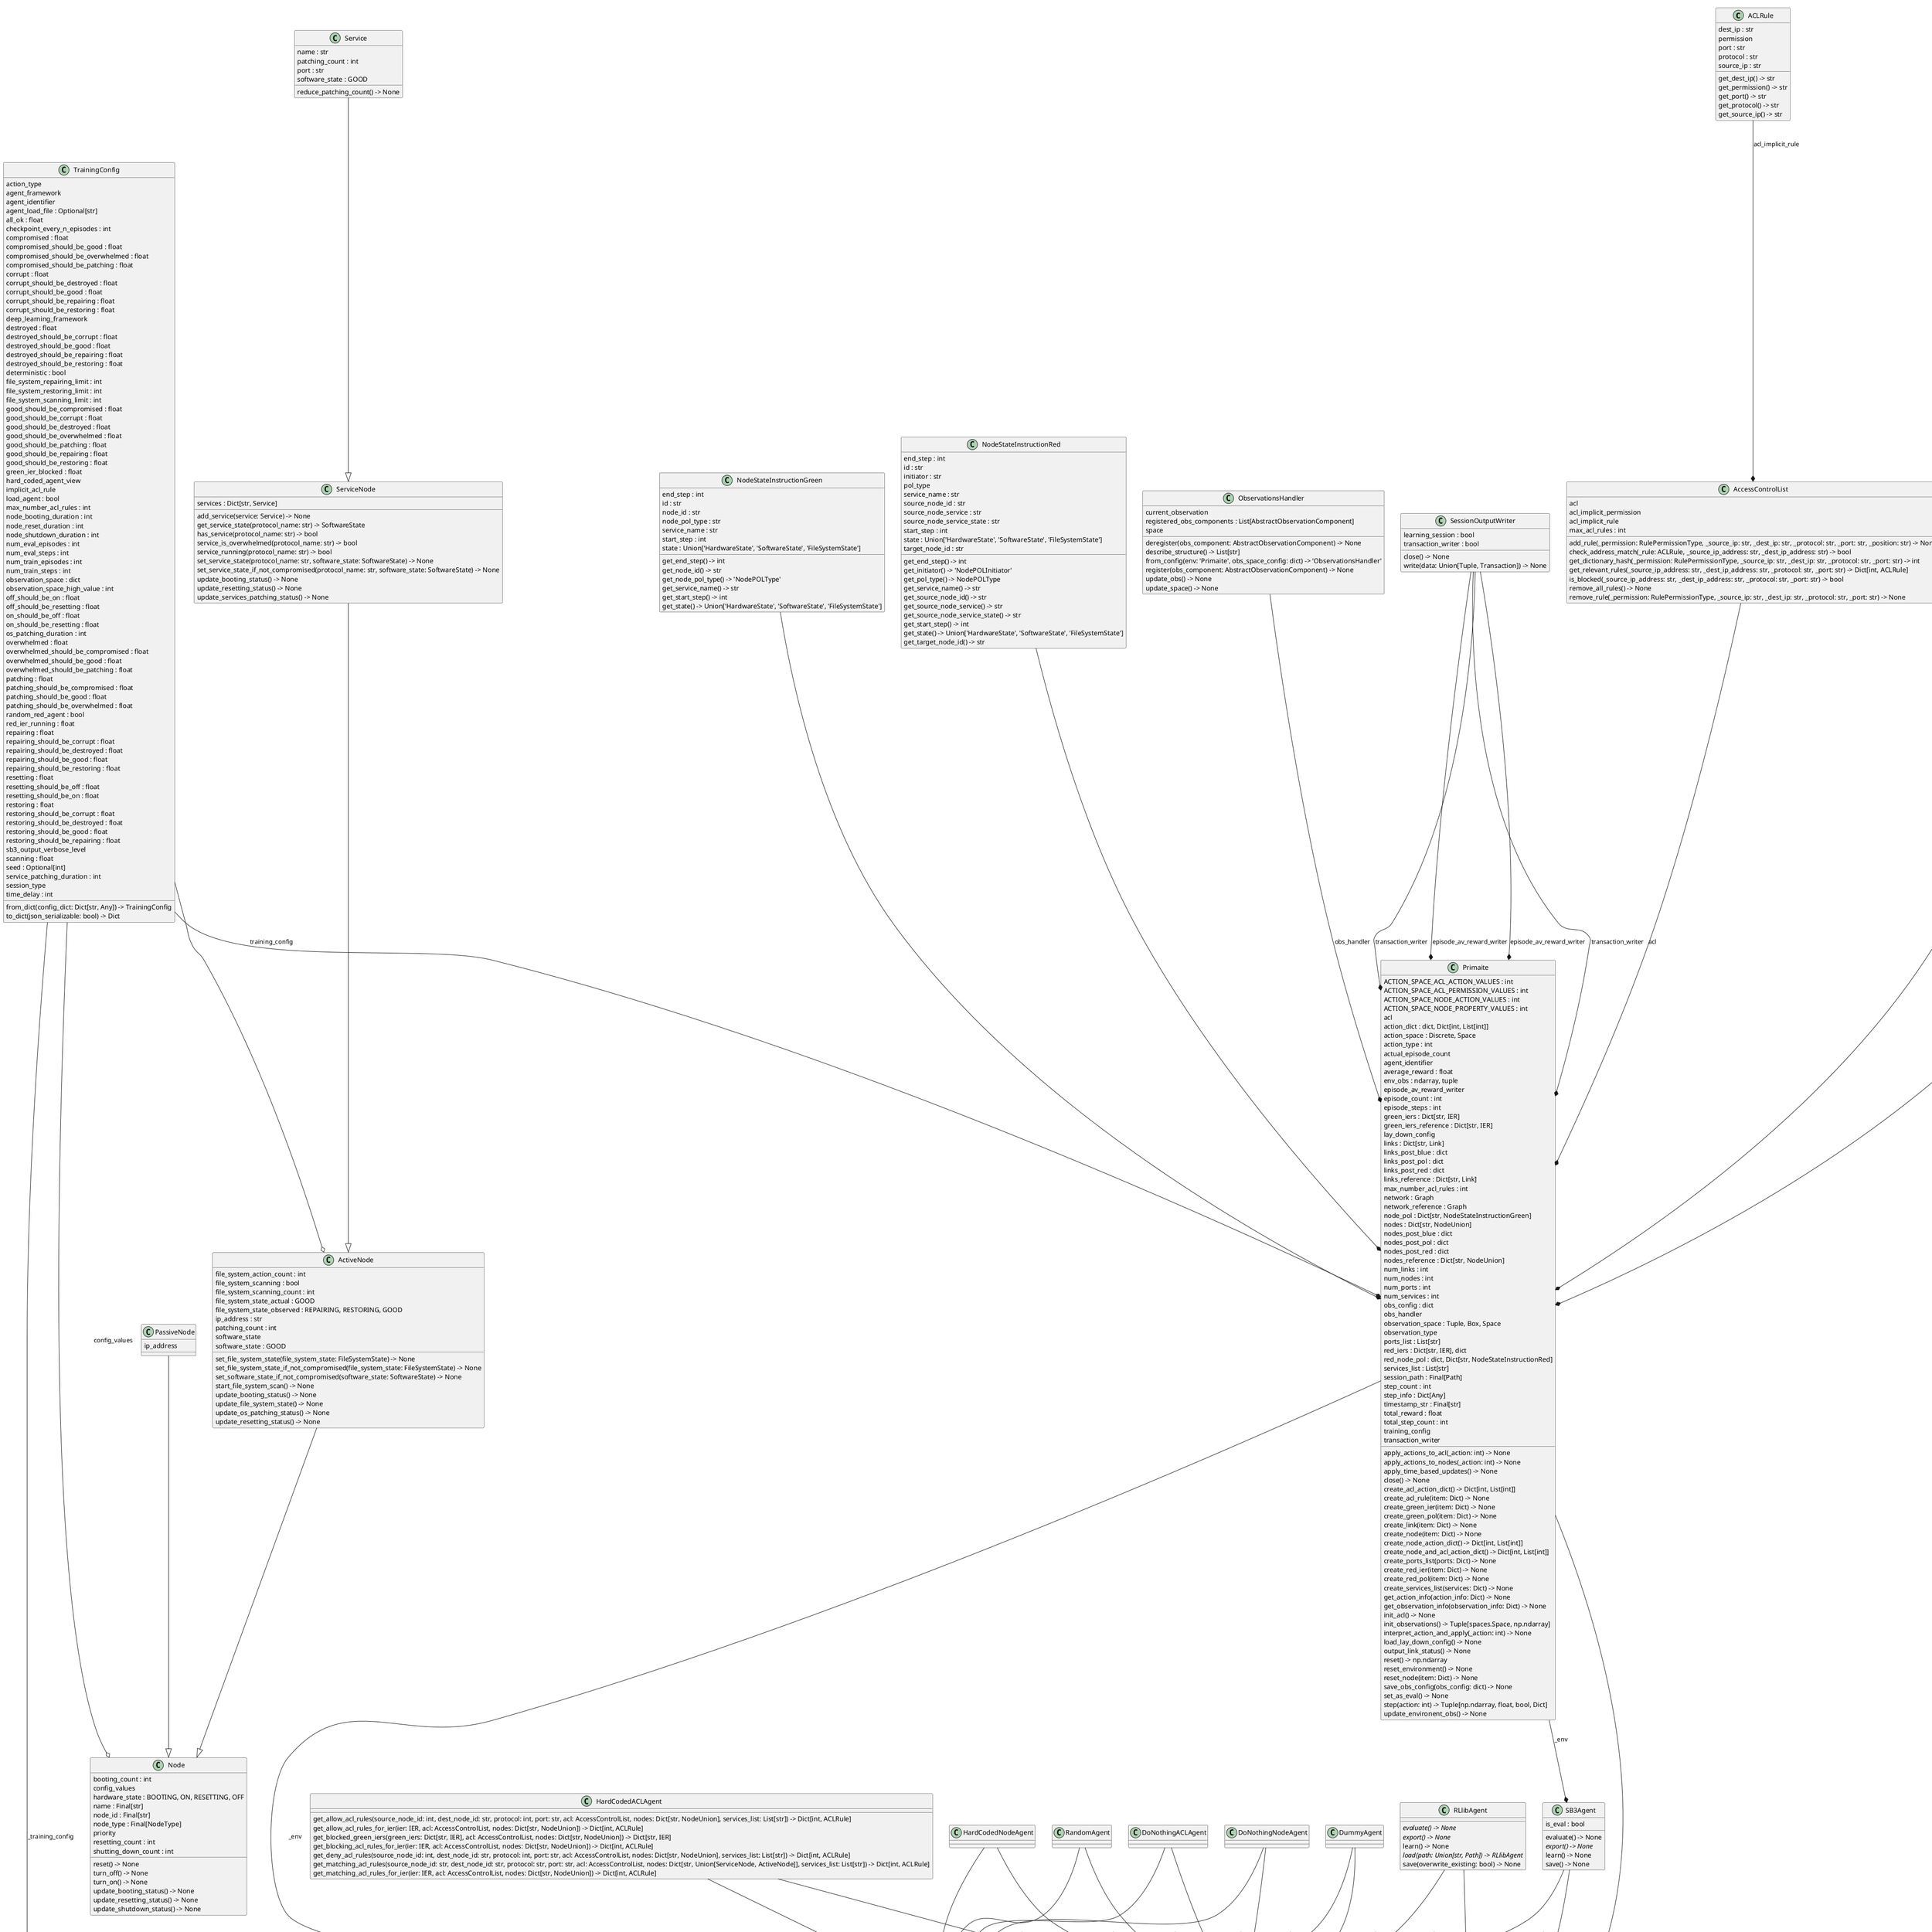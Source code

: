@startuml classes
set namespaceSeparator none
class "ACLRule" as primaite.acl.acl_rule.ACLRule {
  dest_ip : str
  permission
  port : str
  protocol : str
  source_ip : str
  get_dest_ip() -> str
  get_permission() -> str
  get_port() -> str
  get_protocol() -> str
  get_source_ip() -> str
}
class "AbstractObservationComponent" as primaite.environment.observations.AbstractObservationComponent {
  current_observation : NotImplementedType, ndarray
  env : str
  space : Space
  structure : List[str]
  {abstract}generate_structure() -> List[str]
  {abstract}update() -> None
}
class "AccessControlList" as primaite.acl.access_control_list.AccessControlList {
  acl
  acl_implicit_permission
  acl_implicit_rule
  max_acl_rules : int
  add_rule(_permission: RulePermissionType, _source_ip: str, _dest_ip: str, _protocol: str, _port: str, _position: str) -> None
  check_address_match(_rule: ACLRule, _source_ip_address: str, _dest_ip_address: str) -> bool
  get_dictionary_hash(_permission: RulePermissionType, _source_ip: str, _dest_ip: str, _protocol: str, _port: str) -> int
  get_relevant_rules(_source_ip_address: str, _dest_ip_address: str, _protocol: str, _port: str) -> Dict[int, ACLRule]
  is_blocked(_source_ip_address: str, _dest_ip_address: str, _protocol: str, _port: str) -> bool
  remove_all_rules() -> None
  remove_rule(_permission: RulePermissionType, _source_ip: str, _dest_ip: str, _protocol: str, _port: str) -> None
}
class "AccessControlList_" as primaite.environment.observations.AccessControlList_ {
  current_observation : ndarray
  space : MultiDiscrete
  structure : list
  generate_structure() -> List[str]
  update() -> None
}

class "ActiveNode" as primaite.nodes.active_node.ActiveNode {
  file_system_action_count : int
  file_system_scanning : bool
  file_system_scanning_count : int
  file_system_state_actual : GOOD
  file_system_state_observed : REPAIRING, RESTORING, GOOD
  ip_address : str
  patching_count : int
  software_state
  software_state : GOOD
  set_file_system_state(file_system_state: FileSystemState) -> None
  set_file_system_state_if_not_compromised(file_system_state: FileSystemState) -> None
  set_software_state_if_not_compromised(software_state: SoftwareState) -> None
  start_file_system_scan() -> None
  update_booting_status() -> None
  update_file_system_state() -> None
  update_os_patching_status() -> None
  update_resetting_status() -> None
}
class "AgentSessionABC" as primaite.agents.agent_abc.AgentSessionABC {
  checkpoints_path
  evaluation_path
  is_eval : bool
  learning_path
  sb3_output_verbose_level : NONE
  session_path : Union[str, Path]
  session_timestamp : datetime
  timestamp_str
  uuid
  close() -> None
  {abstract}evaluate() -> None
  {abstract}export() -> None
  {abstract}learn() -> None
  load(path: Union[str, Path]) -> None
  {abstract}save() -> None
}

class "DoNothingACLAgent" as primaite.agents.simple.DoNothingACLAgent {
}
class "DoNothingNodeAgent" as primaite.agents.simple.DoNothingNodeAgent {
}
class "DummyAgent" as primaite.agents.simple.DummyAgent {
}
class "HardCodedACLAgent" as primaite.agents.hardcoded_acl.HardCodedACLAgent {
  get_allow_acl_rules(source_node_id: int, dest_node_id: str, protocol: int, port: str, acl: AccessControlList, nodes: Dict[str, NodeUnion], services_list: List[str]) -> Dict[int, ACLRule]
  get_allow_acl_rules_for_ier(ier: IER, acl: AccessControlList, nodes: Dict[str, NodeUnion]) -> Dict[int, ACLRule]
  get_blocked_green_iers(green_iers: Dict[str, IER], acl: AccessControlList, nodes: Dict[str, NodeUnion]) -> Dict[str, IER]
  get_blocking_acl_rules_for_ier(ier: IER, acl: AccessControlList, nodes: Dict[str, NodeUnion]) -> Dict[int, ACLRule]
  get_deny_acl_rules(source_node_id: int, dest_node_id: str, protocol: int, port: str, acl: AccessControlList, nodes: Dict[str, NodeUnion], services_list: List[str]) -> Dict[int, ACLRule]
  get_matching_acl_rules(source_node_id: str, dest_node_id: str, protocol: str, port: str, acl: AccessControlList, nodes: Dict[str, Union[ServiceNode, ActiveNode]], services_list: List[str]) -> Dict[int, ACLRule]
  get_matching_acl_rules_for_ier(ier: IER, acl: AccessControlList, nodes: Dict[str, NodeUnion]) -> Dict[int, ACLRule]
}
class "HardCodedAgentSessionABC" as primaite.agents.hardcoded_abc.HardCodedAgentSessionABC {
  is_eval : bool
  evaluate() -> None
  export() -> None
  learn() -> None
  load(path: Union[str, Path]) -> None
  save() -> None
}
class "HardCodedNodeAgent" as primaite.agents.hardcoded_node.HardCodedNodeAgent {
}
class "IER" as primaite.pol.ier.IER {
  dest_node_id : str
  end_step : int
  id : str
  load : int
  mission_criticality : int
  port : str
  protocol : str
  running : bool
  source_node_id : str
  start_step : int
  get_dest_node_id() -> str
  get_end_step() -> int
  get_id() -> str
  get_is_running() -> bool
  get_load() -> int
  get_mission_criticality() -> int
  get_port() -> str
  get_protocol() -> str
  get_source_node_id() -> str
  get_start_step() -> int
  set_is_running(_value: bool) -> None
}
class "Link" as primaite.links.link.Link {
  bandwidth : int
  dest_node_name : str
  id : str
  protocol_list : List[Protocol]
  source_node_name : str
  add_protocol(_protocol: str) -> None
  add_protocol_load(_protocol: str, _load: int) -> None
  clear_traffic() -> None
  get_bandwidth() -> int
  get_current_load() -> int
  get_dest_node_name() -> str
  get_id() -> str
  get_protocol_list() -> List[Protocol]
  get_source_node_name() -> str
}
class "LinkTrafficLevels" as primaite.environment.observations.LinkTrafficLevels {
  current_observation : ndarray
  space : MultiDiscrete
  structure : list
  generate_structure() -> List[str]
  update() -> None
}
class "Node" as primaite.nodes.node.Node {
  booting_count : int
  config_values
  hardware_state : BOOTING, ON, RESETTING, OFF
  name : Final[str]
  node_id : Final[str]
  node_type : Final[NodeType]
  priority
  resetting_count : int
  shutting_down_count : int
  reset() -> None
  turn_off() -> None
  turn_on() -> None
  update_booting_status() -> None
  update_resetting_status() -> None
  update_shutdown_status() -> None
}
class "NodeLinkTable" as primaite.environment.observations.NodeLinkTable {
  current_observation : ndarray
  space : Box
  structure : list
  generate_structure() -> List[str]
  update() -> None
}
class "NodeStateInstructionGreen" as primaite.nodes.node_state_instruction_green.NodeStateInstructionGreen {
  end_step : int
  id : str
  node_id : str
  node_pol_type : str
  service_name : str
  start_step : int
  state : Union['HardwareState', 'SoftwareState', 'FileSystemState']
  get_end_step() -> int
  get_node_id() -> str
  get_node_pol_type() -> 'NodePOLType'
  get_service_name() -> str
  get_start_step() -> int
  get_state() -> Union['HardwareState', 'SoftwareState', 'FileSystemState']
}
class "NodeStateInstructionRed" as primaite.nodes.node_state_instruction_red.NodeStateInstructionRed {
  end_step : int
  id : str
  initiator : str
  pol_type
  service_name : str
  source_node_id : str
  source_node_service : str
  source_node_service_state : str
  start_step : int
  state : Union['HardwareState', 'SoftwareState', 'FileSystemState']
  target_node_id : str
  get_end_step() -> int
  get_initiator() -> 'NodePOLInitiator'
  get_pol_type() -> NodePOLType
  get_service_name() -> str
  get_source_node_id() -> str
  get_source_node_service() -> str
  get_source_node_service_state() -> str
  get_start_step() -> int
  get_state() -> Union['HardwareState', 'SoftwareState', 'FileSystemState']
  get_target_node_id() -> str
}
class "NodeStatuses" as primaite.environment.observations.NodeStatuses {
  current_observation : ndarray
  space : MultiDiscrete
  structure : list
  generate_structure() -> List[str]
  update() -> None
}
class "ObservationsHandler" as primaite.environment.observations.ObservationsHandler {
  current_observation
  registered_obs_components : List[AbstractObservationComponent]
  space
  deregister(obs_component: AbstractObservationComponent) -> None
  describe_structure() -> List[str]
  from_config(env: 'Primaite', obs_space_config: dict) -> 'ObservationsHandler'
  register(obs_component: AbstractObservationComponent) -> None
  update_obs() -> None
  update_space() -> None
}
class "PassiveNode" as primaite.nodes.passive_node.PassiveNode {
  ip_address
}
class "Primaite" as primaite.environment.primaite_env.Primaite {
  ACTION_SPACE_ACL_ACTION_VALUES : int
  ACTION_SPACE_ACL_PERMISSION_VALUES : int
  ACTION_SPACE_NODE_ACTION_VALUES : int
  ACTION_SPACE_NODE_PROPERTY_VALUES : int
  acl
  action_dict : dict, Dict[int, List[int]]
  action_space : Discrete, Space
  action_type : int
  actual_episode_count
  agent_identifier
  average_reward : float
  env_obs : ndarray, tuple
  episode_av_reward_writer
  episode_count : int
  episode_steps : int
  green_iers : Dict[str, IER]
  green_iers_reference : Dict[str, IER]
  lay_down_config
  links : Dict[str, Link]
  links_post_blue : dict
  links_post_pol : dict
  links_post_red : dict
  links_reference : Dict[str, Link]
  max_number_acl_rules : int
  network : Graph
  network_reference : Graph
  node_pol : Dict[str, NodeStateInstructionGreen]
  nodes : Dict[str, NodeUnion]
  nodes_post_blue : dict
  nodes_post_pol : dict
  nodes_post_red : dict
  nodes_reference : Dict[str, NodeUnion]
  num_links : int
  num_nodes : int
  num_ports : int
  num_services : int
  obs_config : dict
  obs_handler
  observation_space : Tuple, Box, Space
  observation_type
  ports_list : List[str]
  red_iers : Dict[str, IER], dict
  red_node_pol : dict, Dict[str, NodeStateInstructionRed]
  services_list : List[str]
  session_path : Final[Path]
  step_count : int
  step_info : Dict[Any]
  timestamp_str : Final[str]
  total_reward : float
  total_step_count : int
  training_config
  transaction_writer
  apply_actions_to_acl(_action: int) -> None
  apply_actions_to_nodes(_action: int) -> None
  apply_time_based_updates() -> None
  close() -> None
  create_acl_action_dict() -> Dict[int, List[int]]
  create_acl_rule(item: Dict) -> None
  create_green_ier(item: Dict) -> None
  create_green_pol(item: Dict) -> None
  create_link(item: Dict) -> None
  create_node(item: Dict) -> None
  create_node_action_dict() -> Dict[int, List[int]]
  create_node_and_acl_action_dict() -> Dict[int, List[int]]
  create_ports_list(ports: Dict) -> None
  create_red_ier(item: Dict) -> None
  create_red_pol(item: Dict) -> None
  create_services_list(services: Dict) -> None
  get_action_info(action_info: Dict) -> None
  get_observation_info(observation_info: Dict) -> None
  init_acl() -> None
  init_observations() -> Tuple[spaces.Space, np.ndarray]
  interpret_action_and_apply(_action: int) -> None
  load_lay_down_config() -> None
  output_link_status() -> None
  reset() -> np.ndarray
  reset_environment() -> None
  reset_node(item: Dict) -> None
  save_obs_config(obs_config: dict) -> None
  set_as_eval() -> None
  step(action: int) -> Tuple[np.ndarray, float, bool, Dict]
  update_environent_obs() -> None
}
class "PrimaiteSession" as primaite.primaite_session.PrimaiteSession {
  evaluation_path : Optional[Path], Path
  is_load_session : bool
  learning_path : Optional[Path], Path
  session_path : Optional[Path], Path
  timestamp_str : str, Optional[str]
  close() -> None
  evaluate() -> None
  learn() -> None
  setup() -> None
}
class "Protocol" as primaite.common.protocol.Protocol {
  load : int
  name : str
  add_load(_load: int) -> None
  clear_load() -> None
  get_load() -> int
  get_name() -> str
}
class "RLlibAgent" as primaite.agents.rllib.RLlibAgent {
  {abstract}evaluate() -> None
  {abstract}export() -> None
  learn() -> None
  {abstract}load(path: Union[str, Path]) -> RLlibAgent
  save(overwrite_existing: bool) -> None
}
class "RandomAgent" as primaite.agents.simple.RandomAgent {
}
class "SB3Agent" as primaite.agents.sb3.SB3Agent {
  is_eval : bool
  evaluate() -> None
  {abstract}export() -> None
  learn() -> None
  save() -> None
}
class "Service" as primaite.common.service.Service {
  name : str
  patching_count : int
  port : str
  software_state : GOOD
  reduce_patching_count() -> None
}
class "ServiceNode" as primaite.nodes.service_node.ServiceNode {
  services : Dict[str, Service]
  add_service(service: Service) -> None
  get_service_state(protocol_name: str) -> SoftwareState
  has_service(protocol_name: str) -> bool
  service_is_overwhelmed(protocol_name: str) -> bool
  service_running(protocol_name: str) -> bool
  set_service_state(protocol_name: str, software_state: SoftwareState) -> None
  set_service_state_if_not_compromised(protocol_name: str, software_state: SoftwareState) -> None
  update_booting_status() -> None
  update_resetting_status() -> None
  update_services_patching_status() -> None
}
class "SessionOutputWriter" as primaite.utils.session_output_writer.SessionOutputWriter {
  learning_session : bool
  transaction_writer : bool
  close() -> None
  write(data: Union[Tuple, Transaction]) -> None
}
class "TrainingConfig" as primaite.config.training_config.TrainingConfig {
  action_type
  agent_framework
  agent_identifier
  agent_load_file : Optional[str]
  all_ok : float
  checkpoint_every_n_episodes : int
  compromised : float
  compromised_should_be_good : float
  compromised_should_be_overwhelmed : float
  compromised_should_be_patching : float
  corrupt : float
  corrupt_should_be_destroyed : float
  corrupt_should_be_good : float
  corrupt_should_be_repairing : float
  corrupt_should_be_restoring : float
  deep_learning_framework
  destroyed : float
  destroyed_should_be_corrupt : float
  destroyed_should_be_good : float
  destroyed_should_be_repairing : float
  destroyed_should_be_restoring : float
  deterministic : bool
  file_system_repairing_limit : int
  file_system_restoring_limit : int
  file_system_scanning_limit : int
  good_should_be_compromised : float
  good_should_be_corrupt : float
  good_should_be_destroyed : float
  good_should_be_overwhelmed : float
  good_should_be_patching : float
  good_should_be_repairing : float
  good_should_be_restoring : float
  green_ier_blocked : float
  hard_coded_agent_view
  implicit_acl_rule
  load_agent : bool
  max_number_acl_rules : int
  node_booting_duration : int
  node_reset_duration : int
  node_shutdown_duration : int
  num_eval_episodes : int
  num_eval_steps : int
  num_train_episodes : int
  num_train_steps : int
  observation_space : dict
  observation_space_high_value : int
  off_should_be_on : float
  off_should_be_resetting : float
  on_should_be_off : float
  on_should_be_resetting : float
  os_patching_duration : int
  overwhelmed : float
  overwhelmed_should_be_compromised : float
  overwhelmed_should_be_good : float
  overwhelmed_should_be_patching : float
  patching : float
  patching_should_be_compromised : float
  patching_should_be_good : float
  patching_should_be_overwhelmed : float
  random_red_agent : bool
  red_ier_running : float
  repairing : float
  repairing_should_be_corrupt : float
  repairing_should_be_destroyed : float
  repairing_should_be_good : float
  repairing_should_be_restoring : float
  resetting : float
  resetting_should_be_off : float
  resetting_should_be_on : float
  restoring : float
  restoring_should_be_corrupt : float
  restoring_should_be_destroyed : float
  restoring_should_be_good : float
  restoring_should_be_repairing : float
  sb3_output_verbose_level
  scanning : float
  seed : Optional[int]
  service_patching_duration : int
  session_type
  time_delay : int
  from_dict(config_dict: Dict[str, Any]) -> TrainingConfig
  to_dict(json_serializable: bool) -> Dict
}
class "Transaction" as primaite.transactions.transaction.Transaction {
  action_space : Optional[int]
  agent_identifier
  episode_number : int
  obs_space : str
  obs_space_description : NoneType, Optional[List[str]], list
  obs_space_post : Optional[Union['np.ndarray', Tuple['np.ndarray']]]
  obs_space_pre : Optional[Union['np.ndarray', Tuple['np.ndarray']]]
  reward : Optional[float], float
  step_number : int
  timestamp : datetime
  as_csv_data() -> Tuple[List, List]
}
primaite.agents.hardcoded_abc.HardCodedAgentSessionABC --|> primaite.agents.agent_abc.AgentSessionABC
primaite.agents.hardcoded_acl.HardCodedACLAgent --|> primaite.agents.hardcoded_abc.HardCodedAgentSessionABC
primaite.agents.hardcoded_node.HardCodedNodeAgent --|> primaite.agents.hardcoded_abc.HardCodedAgentSessionABC
primaite.agents.rllib.RLlibAgent --|> primaite.agents.agent_abc.AgentSessionABC
primaite.agents.sb3.SB3Agent --|> primaite.agents.agent_abc.AgentSessionABC
primaite.agents.simple.DoNothingACLAgent --|> primaite.agents.hardcoded_abc.HardCodedAgentSessionABC
primaite.agents.simple.DoNothingNodeAgent --|> primaite.agents.hardcoded_abc.HardCodedAgentSessionABC
primaite.agents.simple.DummyAgent --|> primaite.agents.hardcoded_abc.HardCodedAgentSessionABC
primaite.agents.simple.RandomAgent --|> primaite.agents.hardcoded_abc.HardCodedAgentSessionABC
primaite.environment.observations.AccessControlList_ --|> primaite.environment.observations.AbstractObservationComponent
primaite.environment.observations.LinkTrafficLevels --|> primaite.environment.observations.AbstractObservationComponent
primaite.environment.observations.NodeLinkTable --|> primaite.environment.observations.AbstractObservationComponent
primaite.environment.observations.NodeStatuses --|> primaite.environment.observations.AbstractObservationComponent
primaite.nodes.active_node.ActiveNode --|> primaite.nodes.node.Node
primaite.nodes.passive_node.PassiveNode --|> primaite.nodes.node.Node
primaite.nodes.service_node.ServiceNode --|> primaite.nodes.active_node.ActiveNode
primaite.common.service.Service --|> primaite.nodes.service_node.ServiceNode
primaite.acl.access_control_list.AccessControlList --* primaite.environment.primaite_env.Primaite : acl
primaite.acl.acl_rule.ACLRule --* primaite.acl.access_control_list.AccessControlList : acl_implicit_rule
primaite.agents.hardcoded_acl.HardCodedACLAgent --* primaite.primaite_session.PrimaiteSession : _agent_session
primaite.agents.hardcoded_node.HardCodedNodeAgent --* primaite.primaite_session.PrimaiteSession : _agent_session
primaite.agents.rllib.RLlibAgent --* primaite.primaite_session.PrimaiteSession : _agent_session
primaite.agents.sb3.SB3Agent --* primaite.primaite_session.PrimaiteSession : _agent_session
primaite.agents.simple.DoNothingACLAgent --* primaite.primaite_session.PrimaiteSession : _agent_session
primaite.agents.simple.DoNothingNodeAgent --* primaite.primaite_session.PrimaiteSession : _agent_session
primaite.agents.simple.DummyAgent --* primaite.primaite_session.PrimaiteSession : _agent_session
primaite.agents.simple.RandomAgent --* primaite.primaite_session.PrimaiteSession : _agent_session
primaite.config.training_config.TrainingConfig --* primaite.agents.agent_abc.AgentSessionABC : _training_config
primaite.config.training_config.TrainingConfig --* primaite.environment.primaite_env.Primaite : training_config
primaite.environment.observations.ObservationsHandler --* primaite.environment.primaite_env.Primaite : obs_handler
primaite.environment.primaite_env.Primaite --* primaite.agents.agent_abc.AgentSessionABC : _env
primaite.environment.primaite_env.Primaite --* primaite.agents.hardcoded_abc.HardCodedAgentSessionABC : _env
primaite.environment.primaite_env.Primaite --* primaite.agents.sb3.SB3Agent : _env
primaite.utils.session_output_writer.SessionOutputWriter --* primaite.environment.primaite_env.Primaite : episode_av_reward_writer
primaite.utils.session_output_writer.SessionOutputWriter --* primaite.environment.primaite_env.Primaite : episode_av_reward_writer
primaite.utils.session_output_writer.SessionOutputWriter --* primaite.environment.primaite_env.Primaite : transaction_writer
primaite.utils.session_output_writer.SessionOutputWriter --* primaite.environment.primaite_env.Primaite : transaction_writer
primaite.config.training_config.TrainingConfig --o primaite.nodes.node.Node : config_values
primaite.nodes.node_state_instruction_green.NodeStateInstructionGreen --* primaite.environment.primaite_env.Primaite
primaite.nodes.node_state_instruction_red.NodeStateInstructionRed --* primaite.environment.primaite_env.Primaite
primaite.pol.ier.IER --* primaite.environment.primaite_env.Primaite
primaite.common.protocol.Protocol --o primaite.links.link.Link
primaite.links.link.Link --* primaite.environment.primaite_env.Primaite
primaite.config.training_config.TrainingConfig --o primaite.nodes.active_node.ActiveNode
@enduml
